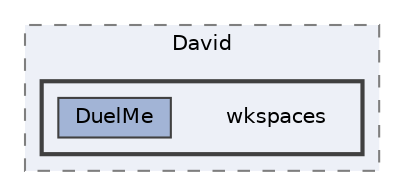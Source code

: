 digraph "C:/Users/David/wkspaces"
{
 // LATEX_PDF_SIZE
  bgcolor="transparent";
  edge [fontname=Helvetica,fontsize=10,labelfontname=Helvetica,labelfontsize=10];
  node [fontname=Helvetica,fontsize=10,shape=box,height=0.2,width=0.4];
  compound=true
  subgraph clusterdir_232a7762b27392b4e2a0b1d785e128a6 {
    graph [ bgcolor="#edf0f7", pencolor="grey50", label="David", fontname=Helvetica,fontsize=10 style="filled,dashed", URL="dir_232a7762b27392b4e2a0b1d785e128a6.html",tooltip=""]
  subgraph clusterdir_d03885246269c8efffe647468bb32631 {
    graph [ bgcolor="#edf0f7", pencolor="grey25", label="", fontname=Helvetica,fontsize=10 style="filled,bold", URL="dir_d03885246269c8efffe647468bb32631.html",tooltip=""]
    dir_d03885246269c8efffe647468bb32631 [shape=plaintext, label="wkspaces"];
  dir_de7f1e90caf8c828f8b7742677c87556 [label="DuelMe", fillcolor="#a2b4d6", color="grey25", style="filled", URL="dir_de7f1e90caf8c828f8b7742677c87556.html",tooltip=""];
  }
  }
}
